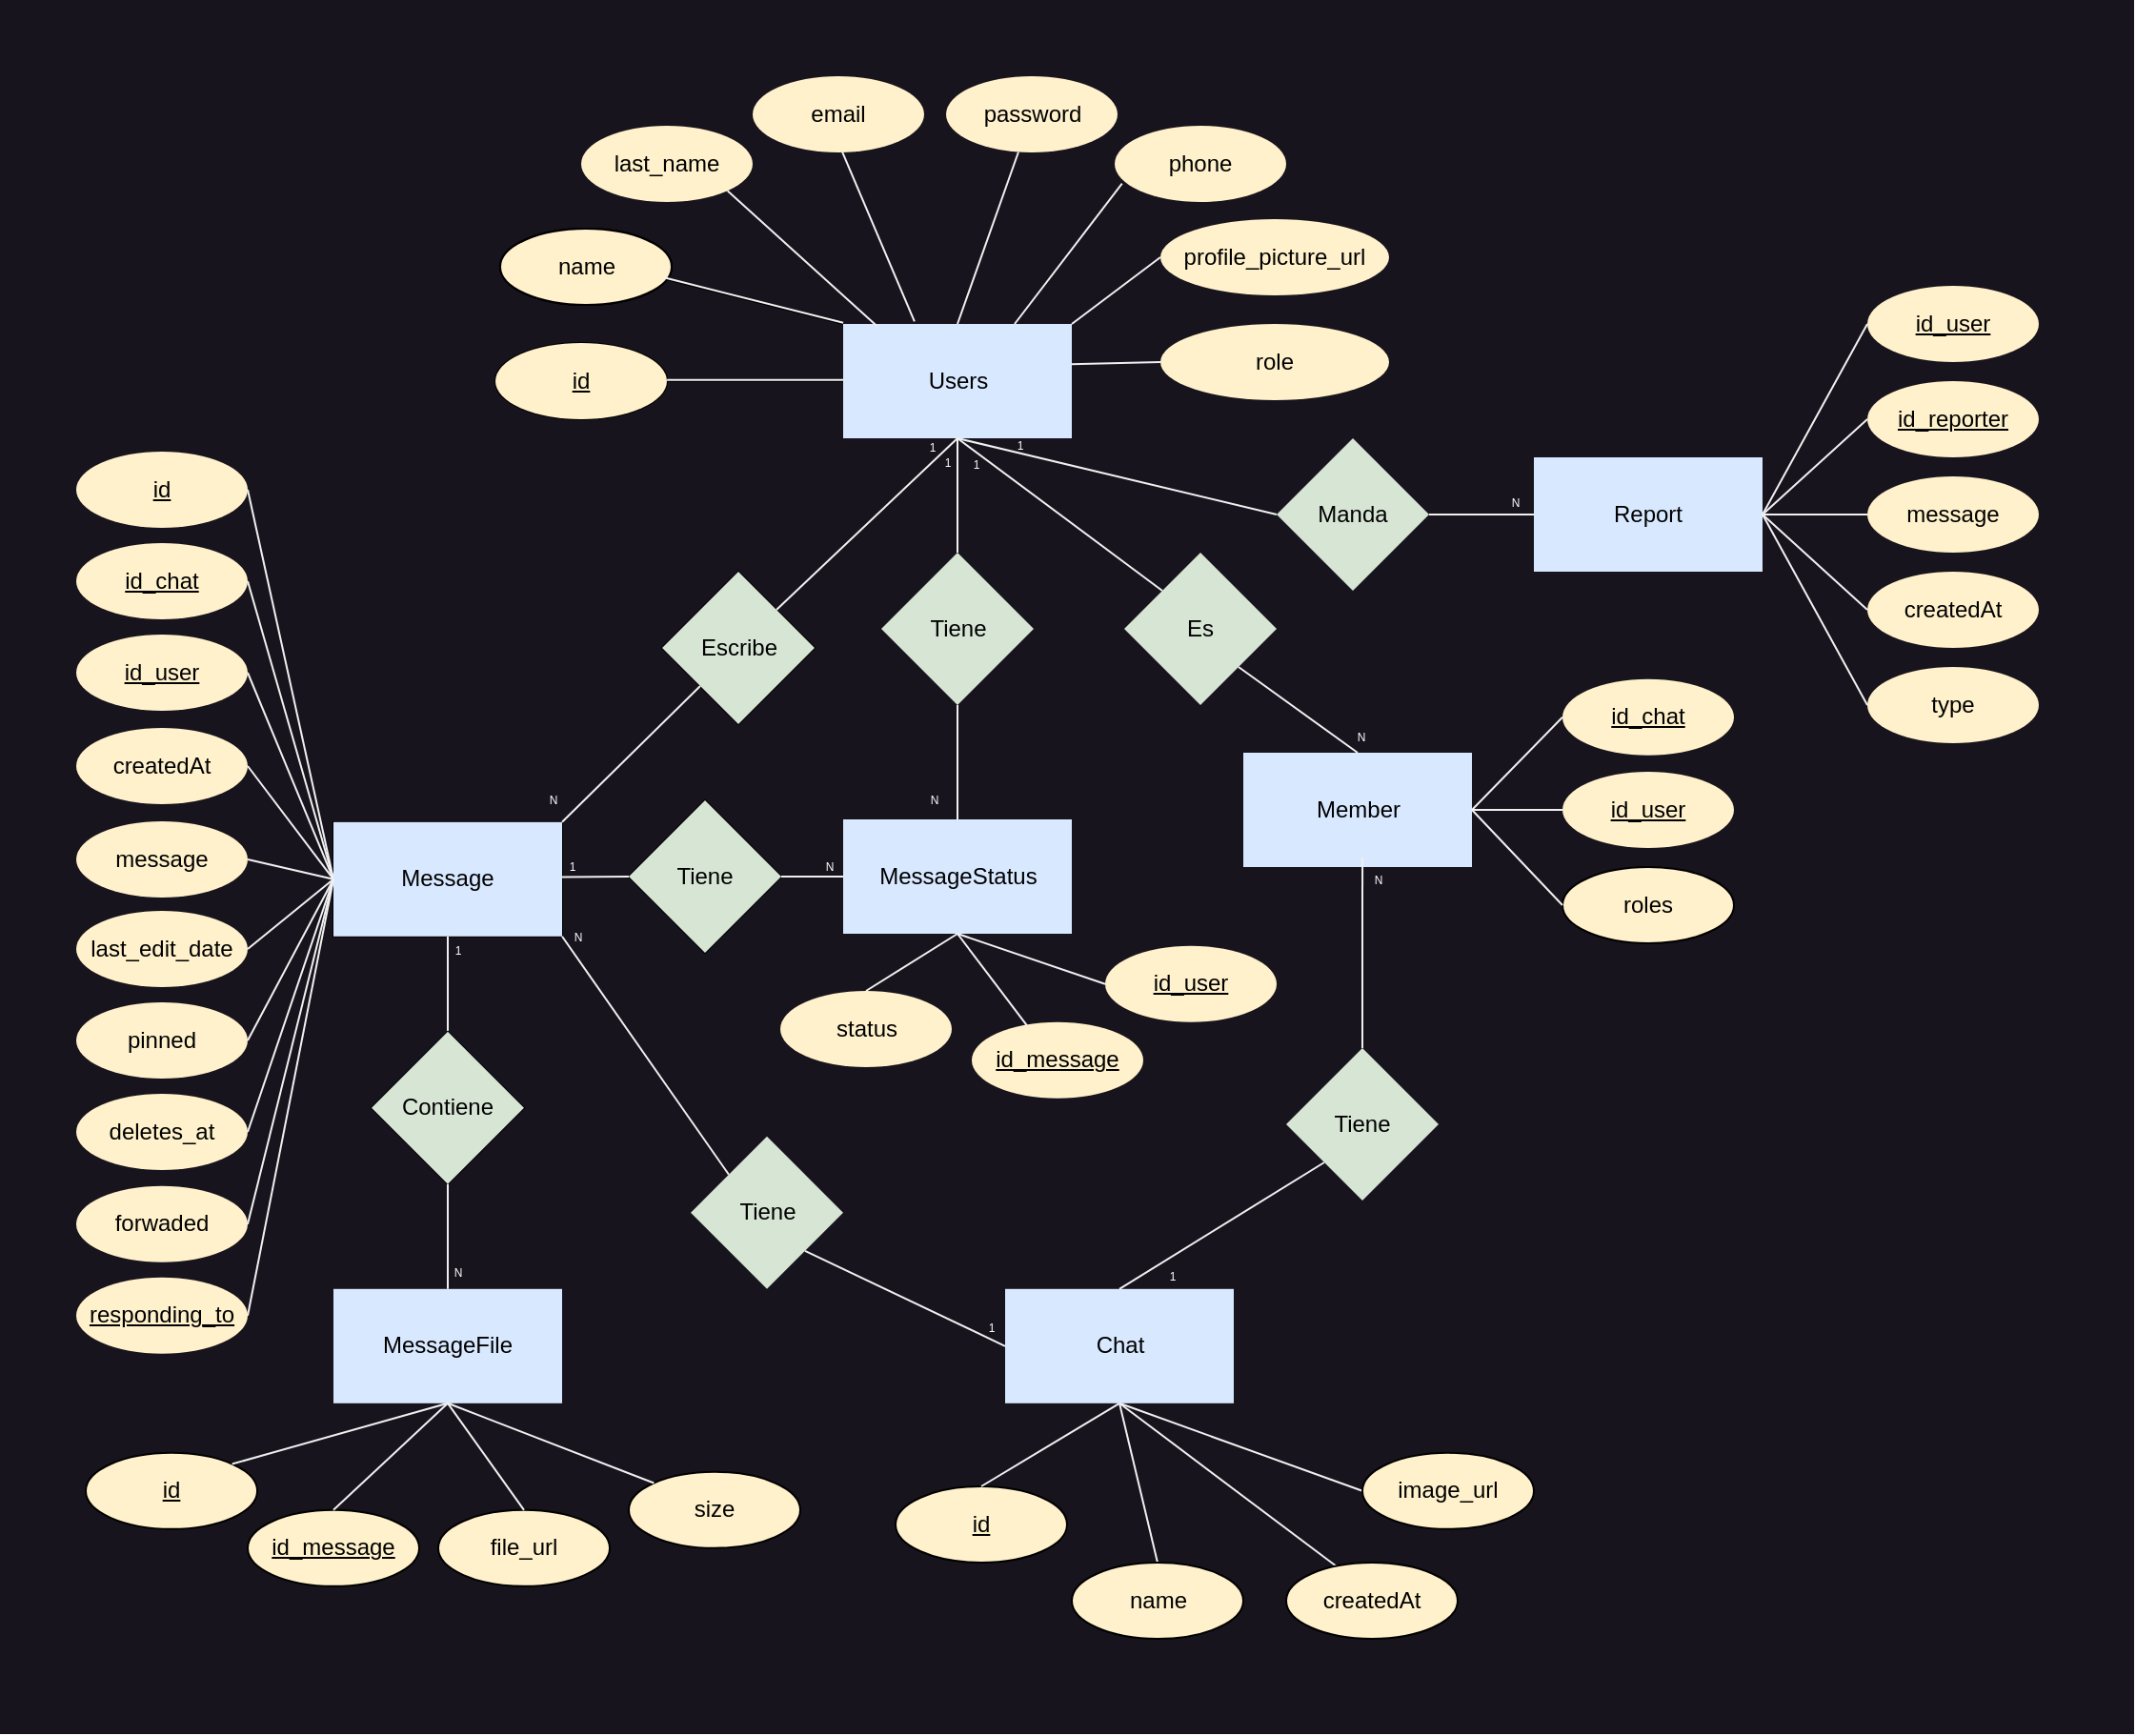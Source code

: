 <mxfile>
    <diagram id="URDF5yM-yLJE8CEQNXf-" name="Page-1">
        <mxGraphModel dx="1361" dy="1124" grid="1" gridSize="10" guides="1" tooltips="1" connect="1" arrows="1" fold="1" page="1" pageScale="1" pageWidth="1500" pageHeight="2000" math="0" shadow="0">
            <root>
                <mxCell id="0"/>
                <mxCell id="1" parent="0"/>
                <mxCell id="245" value="" style="rounded=0;whiteSpace=wrap;html=1;fillColor=#18141D;strokeColor=none;" parent="1" vertex="1">
                    <mxGeometry x="210" y="180" width="1120" height="910" as="geometry"/>
                </mxCell>
                <mxCell id="3" value="" style="endArrow=none;html=1;rounded=0;exitX=0.5;exitY=1;exitDx=0;exitDy=0;entryX=0.292;entryY=0.046;entryDx=0;entryDy=0;fontColor=#000000;entryPerimeter=0;strokeColor=#F0F0F0;" parent="1" source="18" target="73" edge="1">
                    <mxGeometry relative="1" as="geometry">
                        <mxPoint x="950" y="932.4" as="sourcePoint"/>
                        <mxPoint x="1060" y="1032.4" as="targetPoint"/>
                    </mxGeometry>
                </mxCell>
                <mxCell id="4" value="" style="endArrow=none;html=1;rounded=0;exitX=0.5;exitY=1;exitDx=0;exitDy=0;entryX=0;entryY=0.5;entryDx=0;entryDy=0;fontColor=#000000;strokeColor=#F0F0F0;" parent="1" source="18" target="72" edge="1">
                    <mxGeometry relative="1" as="geometry">
                        <mxPoint x="980" y="962.4" as="sourcePoint"/>
                        <mxPoint x="870" y="1012.4" as="targetPoint"/>
                    </mxGeometry>
                </mxCell>
                <mxCell id="5" value="" style="endArrow=none;html=1;rounded=0;exitX=0.5;exitY=1;exitDx=0;exitDy=0;entryX=0.5;entryY=0;entryDx=0;entryDy=0;fontColor=#000000;strokeColor=#F0F0F0;" parent="1" source="18" target="71" edge="1">
                    <mxGeometry relative="1" as="geometry">
                        <mxPoint x="950" y="932.4" as="sourcePoint"/>
                        <mxPoint x="840" y="982.4" as="targetPoint"/>
                    </mxGeometry>
                </mxCell>
                <mxCell id="6" value="Users" style="rounded=0;whiteSpace=wrap;html=1;fontColor=#000000;fillColor=#D8E8FF;strokeColor=none;" parent="1" vertex="1">
                    <mxGeometry x="652.5" y="350" width="120" height="60" as="geometry"/>
                </mxCell>
                <mxCell id="12" value="" style="endArrow=none;html=1;rounded=0;entryX=0.522;entryY=0.99;entryDx=0;entryDy=0;exitX=0.312;exitY=-0.021;exitDx=0;exitDy=0;fontColor=#000000;strokeColor=#F0F0F0;entryPerimeter=0;exitPerimeter=0;" parent="1" source="6" target="164" edge="1">
                    <mxGeometry width="50" height="50" relative="1" as="geometry">
                        <mxPoint x="632.5" y="510" as="sourcePoint"/>
                        <mxPoint x="692.5" y="270" as="targetPoint"/>
                    </mxGeometry>
                </mxCell>
                <mxCell id="13" value="" style="endArrow=none;html=1;rounded=0;entryX=0.944;entryY=0.65;entryDx=0;entryDy=0;exitX=0;exitY=0;exitDx=0;exitDy=0;entryPerimeter=0;fontColor=#000000;" parent="1" source="6" target="107" edge="1">
                    <mxGeometry width="50" height="50" relative="1" as="geometry">
                        <mxPoint x="632.5" y="510" as="sourcePoint"/>
                        <mxPoint x="527.5" y="326" as="targetPoint"/>
                    </mxGeometry>
                </mxCell>
                <mxCell id="14" value="" style="endArrow=none;html=1;rounded=0;exitX=1;exitY=0.5;exitDx=0;exitDy=0;entryX=0;entryY=0.5;entryDx=0;entryDy=0;fontColor=#000000;" parent="1" source="161" target="6" edge="1">
                    <mxGeometry width="50" height="50" relative="1" as="geometry">
                        <mxPoint x="547.5" y="380" as="sourcePoint"/>
                        <mxPoint x="682.5" y="460" as="targetPoint"/>
                    </mxGeometry>
                </mxCell>
                <mxCell id="15" value="" style="endArrow=none;html=1;rounded=0;entryX=0.75;entryY=0;entryDx=0;entryDy=0;exitX=0.043;exitY=0.758;exitDx=0;exitDy=0;fontColor=#000000;strokeColor=#F0F0F0;exitPerimeter=0;" parent="1" source="165" target="6" edge="1">
                    <mxGeometry width="50" height="50" relative="1" as="geometry">
                        <mxPoint x="812.5" y="306" as="sourcePoint"/>
                        <mxPoint x="682.5" y="460" as="targetPoint"/>
                    </mxGeometry>
                </mxCell>
                <mxCell id="16" value="" style="endArrow=none;html=1;rounded=0;exitX=0.5;exitY=0;exitDx=0;exitDy=0;fontColor=#000000;strokeColor=#F0F0F0;" parent="1" source="6" target="166" edge="1">
                    <mxGeometry width="50" height="50" relative="1" as="geometry">
                        <mxPoint x="712.5" y="350" as="sourcePoint"/>
                        <mxPoint x="770.741" y="270.169" as="targetPoint"/>
                    </mxGeometry>
                </mxCell>
                <mxCell id="17" value="Escribe" style="rhombus;whiteSpace=wrap;html=1;fontColor=#000000;fillColor=#D7E5D5;" parent="1" vertex="1">
                    <mxGeometry x="557.5" y="480" width="80" height="80" as="geometry"/>
                </mxCell>
                <mxCell id="18" value="Chat" style="rounded=0;whiteSpace=wrap;html=1;fontColor=#000000;fillColor=#D8E8FF;strokeColor=none;" parent="1" vertex="1">
                    <mxGeometry x="737.5" y="856.4" width="120" height="60" as="geometry"/>
                </mxCell>
                <mxCell id="19" value="" style="endArrow=none;html=1;rounded=0;entryX=0.5;entryY=1;entryDx=0;entryDy=0;exitX=1;exitY=0;exitDx=0;exitDy=0;fontColor=#000000;strokeColor=#F0F0F0;" parent="1" source="17" target="6" edge="1">
                    <mxGeometry width="50" height="50" relative="1" as="geometry">
                        <mxPoint x="735" y="500" as="sourcePoint"/>
                        <mxPoint x="665" y="510" as="targetPoint"/>
                    </mxGeometry>
                </mxCell>
                <mxCell id="28" style="rounded=0;orthogonalLoop=1;jettySize=auto;html=1;exitX=0;exitY=0.5;exitDx=0;exitDy=0;entryX=1;entryY=0.5;entryDx=0;entryDy=0;strokeColor=#F0F0F0;endArrow=none;endFill=0;fontColor=#000000;" parent="1" source="29" target="226" edge="1">
                    <mxGeometry relative="1" as="geometry">
                        <mxPoint x="340" y="720" as="targetPoint"/>
                    </mxGeometry>
                </mxCell>
                <mxCell id="29" value="Message" style="rounded=0;whiteSpace=wrap;html=1;fontColor=#000000;fillColor=#D8E8FF;" parent="1" vertex="1">
                    <mxGeometry x="385" y="611.4" width="120" height="60" as="geometry"/>
                </mxCell>
                <mxCell id="58" value="" style="endArrow=none;html=1;rounded=0;exitX=1;exitY=0.5;exitDx=0;exitDy=0;entryX=0;entryY=0.5;entryDx=0;entryDy=0;fontColor=#000000;strokeColor=#F0F0F0;" parent="1" source="222" target="29" edge="1">
                    <mxGeometry width="50" height="50" relative="1" as="geometry">
                        <mxPoint x="340" y="500" as="sourcePoint"/>
                        <mxPoint x="410" y="551.4" as="targetPoint"/>
                    </mxGeometry>
                </mxCell>
                <mxCell id="59" value="" style="endArrow=none;html=1;rounded=0;exitX=1;exitY=0.5;exitDx=0;exitDy=0;entryX=0;entryY=0.5;entryDx=0;entryDy=0;fontColor=#000000;strokeColor=#F0F0F0;" parent="1" source="223" target="29" edge="1">
                    <mxGeometry width="50" height="50" relative="1" as="geometry">
                        <mxPoint x="340" y="556" as="sourcePoint"/>
                        <mxPoint x="395" y="651.4" as="targetPoint"/>
                    </mxGeometry>
                </mxCell>
                <mxCell id="60" value="" style="endArrow=none;html=1;rounded=0;exitX=1;exitY=0.5;exitDx=0;exitDy=0;entryX=0;entryY=0.5;entryDx=0;entryDy=0;fontColor=#000000;strokeColor=#F0F0F0;" parent="1" source="224" target="29" edge="1">
                    <mxGeometry width="50" height="50" relative="1" as="geometry">
                        <mxPoint x="340" y="610" as="sourcePoint"/>
                        <mxPoint x="395" y="651.4" as="targetPoint"/>
                    </mxGeometry>
                </mxCell>
                <mxCell id="61" value="" style="endArrow=none;html=1;rounded=0;exitX=1;exitY=0.5;exitDx=0;exitDy=0;entryX=0;entryY=0.5;entryDx=0;entryDy=0;fontColor=#000000;strokeColor=#F0F0F0;" parent="1" source="225" target="29" edge="1">
                    <mxGeometry width="50" height="50" relative="1" as="geometry">
                        <mxPoint x="340" y="666" as="sourcePoint"/>
                        <mxPoint x="395" y="651.4" as="targetPoint"/>
                    </mxGeometry>
                </mxCell>
                <mxCell id="71" value="name" style="ellipse;whiteSpace=wrap;html=1;fontColor=#000000;fillColor=#FFF1CB;" parent="1" vertex="1">
                    <mxGeometry x="772.5" y="1000" width="90" height="40" as="geometry"/>
                </mxCell>
                <mxCell id="72" value="image_url" style="ellipse;whiteSpace=wrap;html=1;fontColor=#000000;fillColor=#FFF1CB;" parent="1" vertex="1">
                    <mxGeometry x="925" y="942.4" width="90" height="40" as="geometry"/>
                </mxCell>
                <mxCell id="73" value="createdAt" style="ellipse;whiteSpace=wrap;html=1;fontColor=#000000;fillColor=#FFF1CB;" parent="1" vertex="1">
                    <mxGeometry x="885" y="1000" width="90" height="40" as="geometry"/>
                </mxCell>
                <mxCell id="76" value="&lt;u&gt;id&lt;/u&gt;" style="ellipse;whiteSpace=wrap;html=1;fontColor=#000000;fillColor=#FFF1CB;" parent="1" vertex="1">
                    <mxGeometry x="680" y="960" width="90" height="40" as="geometry"/>
                </mxCell>
                <mxCell id="77" value="" style="endArrow=none;html=1;rounded=0;exitX=0.5;exitY=1;exitDx=0;exitDy=0;entryX=0.5;entryY=0;entryDx=0;entryDy=0;fontColor=#000000;strokeColor=#F0F0F0;" parent="1" source="18" target="76" edge="1">
                    <mxGeometry relative="1" as="geometry">
                        <mxPoint x="1105" y="982.4" as="sourcePoint"/>
                        <mxPoint x="1265" y="982.4" as="targetPoint"/>
                    </mxGeometry>
                </mxCell>
                <mxCell id="85" value="" style="endArrow=none;html=1;rounded=0;exitX=1;exitY=0.5;exitDx=0;exitDy=0;entryX=0;entryY=0.5;entryDx=0;entryDy=0;fontColor=#000000;strokeColor=#F0F0F0;" parent="1" source="221" target="29" edge="1">
                    <mxGeometry width="50" height="50" relative="1" as="geometry">
                        <mxPoint x="340" y="440" as="sourcePoint"/>
                        <mxPoint x="395" y="651.4" as="targetPoint"/>
                    </mxGeometry>
                </mxCell>
                <mxCell id="107" value="name" style="ellipse;whiteSpace=wrap;html=1;fontColor=#000000;fillColor=#D7E5D5;" parent="1" vertex="1">
                    <mxGeometry x="472.5" y="300" width="90" height="40" as="geometry"/>
                </mxCell>
                <mxCell id="111" value="" style="endArrow=none;html=1;rounded=0;entryX=1;entryY=0;entryDx=0;entryDy=0;exitX=0;exitY=0.5;exitDx=0;exitDy=0;fontColor=#000000;strokeColor=#F0F0F0;" parent="1" source="167" target="6" edge="1">
                    <mxGeometry width="50" height="50" relative="1" as="geometry">
                        <mxPoint x="827.5" y="355" as="sourcePoint"/>
                        <mxPoint x="772.5" y="370" as="targetPoint"/>
                    </mxGeometry>
                </mxCell>
                <mxCell id="114" value="" style="endArrow=none;html=1;rounded=0;entryX=0;entryY=1;entryDx=0;entryDy=0;exitX=1;exitY=0;exitDx=0;exitDy=0;fontColor=#000000;strokeColor=#F0F0F0;" parent="1" source="29" target="17" edge="1">
                    <mxGeometry width="50" height="50" relative="1" as="geometry">
                        <mxPoint x="585" y="642.5" as="sourcePoint"/>
                        <mxPoint x="650" y="567.5" as="targetPoint"/>
                    </mxGeometry>
                </mxCell>
                <mxCell id="115" value="" style="endArrow=none;html=1;rounded=0;exitX=0.5;exitY=1;exitDx=0;exitDy=0;entryX=0.5;entryY=0;entryDx=0;entryDy=0;fontColor=#000000;strokeColor=#F0F0F0;" parent="1" source="29" target="119" edge="1">
                    <mxGeometry width="50" height="50" relative="1" as="geometry">
                        <mxPoint x="515" y="621.4" as="sourcePoint"/>
                        <mxPoint x="445" y="722.4" as="targetPoint"/>
                    </mxGeometry>
                </mxCell>
                <mxCell id="116" value="MessageFile" style="rounded=0;whiteSpace=wrap;html=1;fontColor=#000000;fillColor=#D8E8FF;strokeColor=none;" parent="1" vertex="1">
                    <mxGeometry x="385" y="856.4" width="120" height="60" as="geometry"/>
                </mxCell>
                <mxCell id="119" value="Contiene" style="rhombus;whiteSpace=wrap;html=1;fontColor=#000000;fillColor=#D7E5D5;" parent="1" vertex="1">
                    <mxGeometry x="405" y="721.4" width="80" height="80" as="geometry"/>
                </mxCell>
                <mxCell id="120" value="" style="endArrow=none;html=1;rounded=0;exitX=0.5;exitY=1;exitDx=0;exitDy=0;entryX=0.5;entryY=0;entryDx=0;entryDy=0;fontColor=#000000;strokeColor=#F0F0F0;" parent="1" source="119" target="116" edge="1">
                    <mxGeometry width="50" height="50" relative="1" as="geometry">
                        <mxPoint x="455" y="681.4" as="sourcePoint"/>
                        <mxPoint x="455" y="731.4" as="targetPoint"/>
                    </mxGeometry>
                </mxCell>
                <mxCell id="121" value="&lt;u&gt;id_message&lt;/u&gt;" style="ellipse;whiteSpace=wrap;html=1;fontColor=#000000;fillColor=#FFF1CB;" parent="1" vertex="1">
                    <mxGeometry x="340" y="972.4" width="90" height="40" as="geometry"/>
                </mxCell>
                <mxCell id="122" value="&lt;u&gt;id&lt;/u&gt;" style="ellipse;whiteSpace=wrap;html=1;fontColor=#000000;fillColor=#FFF1CB;" parent="1" vertex="1">
                    <mxGeometry x="255" y="942.4" width="90" height="40" as="geometry"/>
                </mxCell>
                <mxCell id="123" value="file_url" style="ellipse;whiteSpace=wrap;html=1;fontColor=#000000;fillColor=#FFF1CB;" parent="1" vertex="1">
                    <mxGeometry x="440" y="972.4" width="90" height="40" as="geometry"/>
                </mxCell>
                <mxCell id="125" style="rounded=0;orthogonalLoop=1;jettySize=auto;html=1;exitX=0;exitY=0.5;exitDx=0;exitDy=0;entryX=1;entryY=0.5;entryDx=0;entryDy=0;strokeColor=#F0F0F0;endArrow=none;endFill=0;fontColor=#000000;" parent="1" source="29" target="227" edge="1">
                    <mxGeometry relative="1" as="geometry">
                        <mxPoint x="395" y="651.4" as="sourcePoint"/>
                        <mxPoint x="340" y="780" as="targetPoint"/>
                    </mxGeometry>
                </mxCell>
                <mxCell id="126" value="size" style="ellipse;whiteSpace=wrap;html=1;fontColor=#000000;fillColor=#FFF1CB;" parent="1" vertex="1">
                    <mxGeometry x="540" y="952.4" width="90" height="40" as="geometry"/>
                </mxCell>
                <mxCell id="127" style="rounded=0;orthogonalLoop=1;jettySize=auto;html=1;exitX=0.5;exitY=1;exitDx=0;exitDy=0;entryX=1;entryY=0;entryDx=0;entryDy=0;strokeColor=#F0F0F0;endArrow=none;endFill=0;fontColor=#000000;" parent="1" source="116" target="122" edge="1">
                    <mxGeometry relative="1" as="geometry">
                        <mxPoint x="385" y="726.4" as="sourcePoint"/>
                        <mxPoint x="340.0" y="921.4" as="targetPoint"/>
                    </mxGeometry>
                </mxCell>
                <mxCell id="128" style="rounded=0;orthogonalLoop=1;jettySize=auto;html=1;exitX=0.5;exitY=1;exitDx=0;exitDy=0;entryX=0.5;entryY=0;entryDx=0;entryDy=0;strokeColor=#F0F0F0;endArrow=none;endFill=0;fontColor=#000000;" parent="1" source="116" target="121" edge="1">
                    <mxGeometry relative="1" as="geometry">
                        <mxPoint x="455" y="926.4" as="sourcePoint"/>
                        <mxPoint x="326.715" y="958.212" as="targetPoint"/>
                    </mxGeometry>
                </mxCell>
                <mxCell id="129" style="rounded=0;orthogonalLoop=1;jettySize=auto;html=1;exitX=0.5;exitY=1;exitDx=0;exitDy=0;entryX=0.5;entryY=0;entryDx=0;entryDy=0;strokeColor=#F0F0F0;endArrow=none;endFill=0;fontColor=#000000;" parent="1" source="116" target="123" edge="1">
                    <mxGeometry relative="1" as="geometry">
                        <mxPoint x="455" y="926.4" as="sourcePoint"/>
                        <mxPoint x="390" y="982.4" as="targetPoint"/>
                    </mxGeometry>
                </mxCell>
                <mxCell id="130" style="rounded=0;orthogonalLoop=1;jettySize=auto;html=1;exitX=0.5;exitY=1;exitDx=0;exitDy=0;entryX=0;entryY=0;entryDx=0;entryDy=0;strokeColor=#F0F0F0;endArrow=none;endFill=0;fontColor=#000000;" parent="1" source="116" target="126" edge="1">
                    <mxGeometry relative="1" as="geometry">
                        <mxPoint x="495" y="890" as="sourcePoint"/>
                        <mxPoint x="545" y="946" as="targetPoint"/>
                    </mxGeometry>
                </mxCell>
                <mxCell id="132" value="" style="endArrow=none;html=1;rounded=0;entryX=0.5;entryY=1;entryDx=0;entryDy=0;exitX=0;exitY=0;exitDx=0;exitDy=0;fontColor=#000000;strokeColor=#F0F0F0;" parent="1" source="133" target="6" edge="1">
                    <mxGeometry width="50" height="50" relative="1" as="geometry">
                        <mxPoint x="740" y="506" as="sourcePoint"/>
                        <mxPoint x="705.0" y="450" as="targetPoint"/>
                    </mxGeometry>
                </mxCell>
                <mxCell id="133" value="Es" style="rhombus;whiteSpace=wrap;html=1;fontColor=#000000;fillColor=#D7E5D5;strokeColor=none;" parent="1" vertex="1">
                    <mxGeometry x="800" y="470" width="80" height="80" as="geometry"/>
                </mxCell>
                <mxCell id="134" value="Member" style="rounded=0;whiteSpace=wrap;html=1;fillColor=#D8E8FF;fontColor=#000000;strokeColor=none;" parent="1" vertex="1">
                    <mxGeometry x="862.5" y="575" width="120" height="60" as="geometry"/>
                </mxCell>
                <mxCell id="135" value="" style="endArrow=none;html=1;rounded=0;entryX=1;entryY=1;entryDx=0;entryDy=0;exitX=0.5;exitY=0;exitDx=0;exitDy=0;fontColor=#000000;strokeColor=#F0F0F0;" parent="1" source="134" target="133" edge="1">
                    <mxGeometry width="50" height="50" relative="1" as="geometry">
                        <mxPoint x="655.0" y="585" as="sourcePoint"/>
                        <mxPoint x="700.0" y="540" as="targetPoint"/>
                    </mxGeometry>
                </mxCell>
                <mxCell id="138" value="roles" style="ellipse;whiteSpace=wrap;html=1;fontColor=#000000;fillColor=#FFF1CB;" parent="1" vertex="1">
                    <mxGeometry x="1030" y="635" width="90" height="40" as="geometry"/>
                </mxCell>
                <mxCell id="139" value="" style="endArrow=none;html=1;rounded=0;entryX=1;entryY=0.5;entryDx=0;entryDy=0;exitX=0;exitY=0.5;exitDx=0;exitDy=0;fontColor=#000000;strokeColor=#F0F0F0;" parent="1" source="168" target="134" edge="1">
                    <mxGeometry width="50" height="50" relative="1" as="geometry">
                        <mxPoint x="1030.0" y="550" as="sourcePoint"/>
                        <mxPoint x="890.0" y="540" as="targetPoint"/>
                    </mxGeometry>
                </mxCell>
                <mxCell id="140" value="" style="endArrow=none;html=1;rounded=0;entryX=1;entryY=0.5;entryDx=0;entryDy=0;exitX=0;exitY=0.5;exitDx=0;exitDy=0;fontColor=#000000;strokeColor=#F0F0F0;" parent="1" source="169" target="134" edge="1">
                    <mxGeometry width="50" height="50" relative="1" as="geometry">
                        <mxPoint x="1030.0" y="615" as="sourcePoint"/>
                        <mxPoint x="992.5" y="615" as="targetPoint"/>
                    </mxGeometry>
                </mxCell>
                <mxCell id="141" value="" style="endArrow=none;html=1;rounded=0;entryX=1;entryY=0.5;entryDx=0;entryDy=0;exitX=0;exitY=0.5;exitDx=0;exitDy=0;fontColor=#000000;strokeColor=#F0F0F0;" parent="1" source="138" target="134" edge="1">
                    <mxGeometry width="50" height="50" relative="1" as="geometry">
                        <mxPoint x="1050.0" y="626" as="sourcePoint"/>
                        <mxPoint x="992.5" y="615" as="targetPoint"/>
                    </mxGeometry>
                </mxCell>
                <mxCell id="142" value="" style="endArrow=none;html=1;rounded=0;exitX=0;exitY=0.5;exitDx=0;exitDy=0;entryX=1;entryY=1;entryDx=0;entryDy=0;fontColor=#000000;strokeColor=#F0F0F0;" parent="1" source="18" target="143" edge="1">
                    <mxGeometry width="50" height="50" relative="1" as="geometry">
                        <mxPoint x="700" y="781.4" as="sourcePoint"/>
                        <mxPoint x="720" y="799.6" as="targetPoint"/>
                    </mxGeometry>
                </mxCell>
                <mxCell id="143" value="Tiene" style="rhombus;whiteSpace=wrap;html=1;fontColor=#000000;fillColor=#D7E5D5;strokeColor=none;" parent="1" vertex="1">
                    <mxGeometry x="572.5" y="776.4" width="80" height="80" as="geometry"/>
                </mxCell>
                <mxCell id="144" value="" style="endArrow=none;html=1;rounded=0;exitX=0;exitY=0;exitDx=0;exitDy=0;entryX=1;entryY=1;entryDx=0;entryDy=0;fontColor=#000000;strokeColor=#F0F0F0;" parent="1" source="143" target="29" edge="1">
                    <mxGeometry width="50" height="50" relative="1" as="geometry">
                        <mxPoint x="700" y="696" as="sourcePoint"/>
                        <mxPoint x="655" y="675" as="targetPoint"/>
                    </mxGeometry>
                </mxCell>
                <mxCell id="152" value="name" style="ellipse;whiteSpace=wrap;html=1;fontColor=#000000;fillColor=#D7E5D5;" parent="1" vertex="1">
                    <mxGeometry x="472.5" y="300" width="90" height="40" as="geometry"/>
                </mxCell>
                <mxCell id="161" value="&lt;u&gt;id&lt;/u&gt;" style="ellipse;whiteSpace=wrap;html=1;fontColor=#000000;fillColor=#FFF1CB;" parent="1" vertex="1">
                    <mxGeometry x="470" y="360" width="90" height="40" as="geometry"/>
                </mxCell>
                <mxCell id="162" value="name" style="ellipse;whiteSpace=wrap;html=1;fontColor=#000000;fillColor=#FFF1CB;" parent="1" vertex="1">
                    <mxGeometry x="472.5" y="300" width="90" height="40" as="geometry"/>
                </mxCell>
                <mxCell id="163" value="last_name" style="ellipse;whiteSpace=wrap;html=1;fontColor=#000000;fillColor=#FFF1CB;strokeColor=none;" parent="1" vertex="1">
                    <mxGeometry x="515" y="246" width="90" height="40" as="geometry"/>
                </mxCell>
                <mxCell id="164" value="email" style="ellipse;whiteSpace=wrap;html=1;fontColor=#000000;fillColor=#FFF1CB;strokeColor=none;" parent="1" vertex="1">
                    <mxGeometry x="605" y="220" width="90" height="40" as="geometry"/>
                </mxCell>
                <mxCell id="165" value="phone" style="ellipse;whiteSpace=wrap;html=1;fontColor=#000000;fillColor=#FFF1CB;strokeColor=none;" parent="1" vertex="1">
                    <mxGeometry x="795" y="246" width="90" height="40" as="geometry"/>
                </mxCell>
                <mxCell id="166" value="password" style="ellipse;whiteSpace=wrap;html=1;fontColor=#000000;fillColor=#FFF1CB;strokeColor=none;" parent="1" vertex="1">
                    <mxGeometry x="706.5" y="220" width="90" height="40" as="geometry"/>
                </mxCell>
                <mxCell id="167" value="profile_picture_url" style="ellipse;whiteSpace=wrap;html=1;fontColor=#000000;fillColor=#FFF1CB;strokeColor=none;" parent="1" vertex="1">
                    <mxGeometry x="819" y="295" width="120" height="40" as="geometry"/>
                </mxCell>
                <mxCell id="168" value="&lt;u&gt;id_chat&lt;/u&gt;" style="ellipse;whiteSpace=wrap;html=1;fontColor=#000000;fillColor=#FFF1CB;strokeColor=none;" parent="1" vertex="1">
                    <mxGeometry x="1030" y="536.4" width="90" height="40" as="geometry"/>
                </mxCell>
                <mxCell id="169" value="&lt;u&gt;id_user&lt;/u&gt;" style="ellipse;whiteSpace=wrap;html=1;fontColor=#000000;fillColor=#FFF1CB;strokeColor=none;" parent="1" vertex="1">
                    <mxGeometry x="1030" y="585" width="90" height="40" as="geometry"/>
                </mxCell>
                <mxCell id="170" value="Manda" style="rhombus;whiteSpace=wrap;html=1;fontColor=#000000;fillColor=#D7E5D5;strokeColor=none;" parent="1" vertex="1">
                    <mxGeometry x="880" y="410" width="80" height="80" as="geometry"/>
                </mxCell>
                <mxCell id="171" value="" style="endArrow=none;html=1;rounded=0;entryX=0.5;entryY=1;entryDx=0;entryDy=0;exitX=0;exitY=0.5;exitDx=0;exitDy=0;fontColor=#000000;strokeColor=#F0F0F0;" parent="1" source="170" target="6" edge="1">
                    <mxGeometry width="50" height="50" relative="1" as="geometry">
                        <mxPoint x="812.5" y="510" as="sourcePoint"/>
                        <mxPoint x="705" y="450" as="targetPoint"/>
                    </mxGeometry>
                </mxCell>
                <mxCell id="172" value="Report" style="rounded=0;whiteSpace=wrap;html=1;fillColor=#D8E8FF;fontColor#fff;fontColor=#000000;strokeColor=none;" parent="1" vertex="1">
                    <mxGeometry x="1015" y="420" width="120" height="60" as="geometry"/>
                </mxCell>
                <mxCell id="173" value="" style="endArrow=none;html=1;rounded=0;entryX=1;entryY=0.5;entryDx=0;entryDy=0;exitX=0;exitY=0.5;exitDx=0;exitDy=0;fontColor=#000000;strokeColor=#F0F0F0;" parent="1" source="172" target="170" edge="1">
                    <mxGeometry width="50" height="50" relative="1" as="geometry">
                        <mxPoint x="892.5" y="470" as="sourcePoint"/>
                        <mxPoint x="765" y="435" as="targetPoint"/>
                    </mxGeometry>
                </mxCell>
                <mxCell id="174" value="message" style="ellipse;whiteSpace=wrap;html=1;fontColor=#000000;fillColor=#FFF1CB;strokeColor=none;" parent="1" vertex="1">
                    <mxGeometry x="1190" y="430" width="90" height="40" as="geometry"/>
                </mxCell>
                <mxCell id="175" value="&lt;u&gt;id_user&lt;/u&gt;" style="ellipse;whiteSpace=wrap;html=1;fontColor=#000000;fillColor=#FFF1CB;strokeColor=none;" parent="1" vertex="1">
                    <mxGeometry x="1190" y="330" width="90" height="40" as="geometry"/>
                </mxCell>
                <mxCell id="176" value="&lt;u&gt;id_reporter&lt;/u&gt;" style="ellipse;whiteSpace=wrap;html=1;fontColor=#000000;fillColor=#FFF1CB;strokeColor=none;" parent="1" vertex="1">
                    <mxGeometry x="1190" y="380" width="90" height="40" as="geometry"/>
                </mxCell>
                <mxCell id="177" value="createdAt" style="ellipse;whiteSpace=wrap;html=1;fontColor=#000000;fillColor=#FFF1CB;strokeColor=none;" parent="1" vertex="1">
                    <mxGeometry x="1190" y="480" width="90" height="40" as="geometry"/>
                </mxCell>
                <mxCell id="178" value="type" style="ellipse;whiteSpace=wrap;html=1;fontColor=#000000;fillColor=#FFF1CB;strokeColor=none;" parent="1" vertex="1">
                    <mxGeometry x="1190" y="530" width="90" height="40" as="geometry"/>
                </mxCell>
                <mxCell id="179" value="" style="endArrow=none;html=1;rounded=0;entryX=1;entryY=0.5;entryDx=0;entryDy=0;exitX=0;exitY=0.5;exitDx=0;exitDy=0;fontColor=#000000;strokeColor=#F0F0F0;" parent="1" source="175" target="172" edge="1">
                    <mxGeometry width="50" height="50" relative="1" as="geometry">
                        <mxPoint x="1040.0" y="560" as="sourcePoint"/>
                        <mxPoint x="992.5" y="605" as="targetPoint"/>
                    </mxGeometry>
                </mxCell>
                <mxCell id="180" value="" style="endArrow=none;html=1;rounded=0;entryX=1;entryY=0.5;entryDx=0;entryDy=0;exitX=0;exitY=0.5;exitDx=0;exitDy=0;fontColor=#000000;strokeColor=#F0F0F0;" parent="1" source="176" target="172" edge="1">
                    <mxGeometry width="50" height="50" relative="1" as="geometry">
                        <mxPoint x="1200.0" y="365" as="sourcePoint"/>
                        <mxPoint x="1145" y="460" as="targetPoint"/>
                    </mxGeometry>
                </mxCell>
                <mxCell id="181" value="" style="endArrow=none;html=1;rounded=0;entryX=1;entryY=0.5;entryDx=0;entryDy=0;exitX=0;exitY=0.5;exitDx=0;exitDy=0;fontColor=#000000;strokeColor=#F0F0F0;" parent="1" source="174" target="172" edge="1">
                    <mxGeometry width="50" height="50" relative="1" as="geometry">
                        <mxPoint x="1200.0" y="420" as="sourcePoint"/>
                        <mxPoint x="1145" y="460" as="targetPoint"/>
                    </mxGeometry>
                </mxCell>
                <mxCell id="182" value="" style="endArrow=none;html=1;rounded=0;entryX=1;entryY=0.5;entryDx=0;entryDy=0;exitX=0;exitY=0.5;exitDx=0;exitDy=0;fontColor=#000000;strokeColor=#F0F0F0;" parent="1" source="177" target="172" edge="1">
                    <mxGeometry width="50" height="50" relative="1" as="geometry">
                        <mxPoint x="1200.0" y="470" as="sourcePoint"/>
                        <mxPoint x="1145" y="460" as="targetPoint"/>
                    </mxGeometry>
                </mxCell>
                <mxCell id="183" value="" style="endArrow=none;html=1;rounded=0;entryX=1;entryY=0.5;entryDx=0;entryDy=0;exitX=0;exitY=0.5;exitDx=0;exitDy=0;fontColor=#000000;strokeColor=#F0F0F0;" parent="1" source="178" target="172" edge="1">
                    <mxGeometry width="50" height="50" relative="1" as="geometry">
                        <mxPoint x="1200.0" y="520" as="sourcePoint"/>
                        <mxPoint x="1145" y="460" as="targetPoint"/>
                    </mxGeometry>
                </mxCell>
                <mxCell id="186" value="MessageStatus" style="rounded=0;whiteSpace=wrap;html=1;fontColor=#000000;fillColor=#D8E8FF;strokeColor=none;" parent="1" vertex="1">
                    <mxGeometry x="652.5" y="610" width="120" height="60" as="geometry"/>
                </mxCell>
                <mxCell id="187" value="" style="endArrow=none;html=1;rounded=0;entryX=0.5;entryY=1;entryDx=0;entryDy=0;fontColor=#000000;exitX=0.5;exitY=0;exitDx=0;exitDy=0;strokeColor=#F0F0F0;" parent="1" source="188" target="186" edge="1">
                    <mxGeometry width="50" height="50" relative="1" as="geometry">
                        <mxPoint x="800" y="696" as="sourcePoint"/>
                        <mxPoint x="992.5" y="615" as="targetPoint"/>
                    </mxGeometry>
                </mxCell>
                <mxCell id="188" value="status" style="ellipse;whiteSpace=wrap;html=1;fontColor=#000000;fillColor=#FFF1CB;strokeColor=none;" parent="1" vertex="1">
                    <mxGeometry x="619.5" y="700" width="90" height="40" as="geometry"/>
                </mxCell>
                <mxCell id="189" value="&lt;u&gt;id_message&lt;/u&gt;" style="ellipse;whiteSpace=wrap;html=1;fontColor=#000000;fillColor=#FFF1CB;strokeColor=none;" parent="1" vertex="1">
                    <mxGeometry x="720" y="716.4" width="90" height="40" as="geometry"/>
                </mxCell>
                <mxCell id="190" value="Tiene" style="rhombus;whiteSpace=wrap;html=1;fontColor=#000000;fillColor=#D7E5D5;strokeColor=none;" parent="1" vertex="1">
                    <mxGeometry x="672.5" y="470" width="80" height="80" as="geometry"/>
                </mxCell>
                <mxCell id="191" value="" style="endArrow=none;html=1;rounded=0;entryX=0.5;entryY=1;entryDx=0;entryDy=0;exitX=0.5;exitY=0;exitDx=0;exitDy=0;fontColor=#000000;strokeColor=#F0F0F0;" parent="1" source="190" target="6" edge="1">
                    <mxGeometry width="50" height="50" relative="1" as="geometry">
                        <mxPoint x="812.5" y="510" as="sourcePoint"/>
                        <mxPoint x="705" y="450" as="targetPoint"/>
                    </mxGeometry>
                </mxCell>
                <mxCell id="192" value="" style="endArrow=none;html=1;rounded=0;entryX=0.5;entryY=1;entryDx=0;entryDy=0;exitX=0.5;exitY=0;exitDx=0;exitDy=0;fontColor=#000000;strokeColor=#F0F0F0;" parent="1" source="186" target="190" edge="1">
                    <mxGeometry width="50" height="50" relative="1" as="geometry">
                        <mxPoint x="640" y="500" as="sourcePoint"/>
                        <mxPoint x="705" y="450" as="targetPoint"/>
                    </mxGeometry>
                </mxCell>
                <mxCell id="194" value="Tiene" style="rhombus;whiteSpace=wrap;html=1;fontColor=#000000;fillColor=#D7E5D5;" parent="1" vertex="1">
                    <mxGeometry x="540" y="600" width="80" height="80" as="geometry"/>
                </mxCell>
                <mxCell id="195" value="" style="endArrow=none;html=1;rounded=0;exitX=0;exitY=0.5;exitDx=0;exitDy=0;fontColor=#000000;entryX=0.999;entryY=0.481;entryDx=0;entryDy=0;entryPerimeter=0;strokeColor=#F0F0F0;" parent="1" source="194" target="29" edge="1">
                    <mxGeometry width="50" height="50" relative="1" as="geometry">
                        <mxPoint x="520" y="642.4" as="sourcePoint"/>
                        <mxPoint x="500" y="640" as="targetPoint"/>
                    </mxGeometry>
                </mxCell>
                <mxCell id="196" value="" style="endArrow=none;html=1;rounded=0;entryX=1;entryY=0.5;entryDx=0;entryDy=0;exitX=0;exitY=0.5;exitDx=0;exitDy=0;fontColor=#000000;strokeColor=#F0F0F0;" parent="1" source="186" target="194" edge="1">
                    <mxGeometry width="50" height="50" relative="1" as="geometry">
                        <mxPoint x="570" y="616" as="sourcePoint"/>
                        <mxPoint x="555" y="615" as="targetPoint"/>
                    </mxGeometry>
                </mxCell>
                <mxCell id="197" value="Tiene" style="rhombus;whiteSpace=wrap;html=1;fontColor=#000000;fillColor=#D7E5D5;strokeColor=none;" parent="1" vertex="1">
                    <mxGeometry x="885" y="730" width="80" height="80" as="geometry"/>
                </mxCell>
                <mxCell id="198" value="" style="endArrow=none;html=1;rounded=0;exitX=0.5;exitY=0;exitDx=0;exitDy=0;entryX=0;entryY=1;entryDx=0;entryDy=0;fontColor=#000000;strokeColor=#F0F0F0;" parent="1" source="18" target="197" edge="1">
                    <mxGeometry width="50" height="50" relative="1" as="geometry">
                        <mxPoint x="845" y="902.4" as="sourcePoint"/>
                        <mxPoint x="650" y="812.4" as="targetPoint"/>
                    </mxGeometry>
                </mxCell>
                <mxCell id="199" value="" style="endArrow=none;html=1;rounded=0;exitX=0.521;exitY=0.917;exitDx=0;exitDy=0;entryX=0.5;entryY=0;entryDx=0;entryDy=0;fontColor=#000000;exitPerimeter=0;strokeColor=#F0F0F0;" parent="1" source="134" target="197" edge="1">
                    <mxGeometry width="50" height="50" relative="1" as="geometry">
                        <mxPoint x="905" y="872.4" as="sourcePoint"/>
                        <mxPoint x="925" y="812.4" as="targetPoint"/>
                    </mxGeometry>
                </mxCell>
                <mxCell id="200" value="" style="endArrow=none;html=1;rounded=0;entryX=0.5;entryY=1;entryDx=0;entryDy=0;fontColor=#000000;exitX=0.322;exitY=0.045;exitDx=0;exitDy=0;exitPerimeter=0;strokeColor=#F0F0F0;" parent="1" source="189" target="186" edge="1">
                    <mxGeometry width="50" height="50" relative="1" as="geometry">
                        <mxPoint x="707.5" y="720" as="sourcePoint"/>
                        <mxPoint x="720" y="680" as="targetPoint"/>
                    </mxGeometry>
                </mxCell>
                <mxCell id="201" value="&lt;u&gt;id_user&lt;/u&gt;" style="ellipse;whiteSpace=wrap;html=1;fontColor=#000000;fillColor=#FFF1CB;strokeColor=none;" parent="1" vertex="1">
                    <mxGeometry x="790" y="676.4" width="90" height="40" as="geometry"/>
                </mxCell>
                <mxCell id="202" value="" style="endArrow=none;html=1;rounded=0;entryX=0.5;entryY=1;entryDx=0;entryDy=0;fontColor=#000000;exitX=0;exitY=0.5;exitDx=0;exitDy=0;strokeColor=#F0F0F0;" parent="1" source="201" target="186" edge="1">
                    <mxGeometry width="50" height="50" relative="1" as="geometry">
                        <mxPoint x="753.18" y="732.258" as="sourcePoint"/>
                        <mxPoint x="720" y="680" as="targetPoint"/>
                    </mxGeometry>
                </mxCell>
                <mxCell id="204" value="&lt;font color=&quot;#ffffff&quot; style=&quot;font-size: 6px;&quot;&gt;1&lt;/font&gt;" style="text;html=1;align=center;verticalAlign=middle;resizable=0;points=[];autosize=1;strokeColor=none;fillColor=none;fontColor=#000000;strokeWidth=1;fontSize=6;" parent="1" vertex="1">
                    <mxGeometry x="683.5" y="405" width="30" height="20" as="geometry"/>
                </mxCell>
                <mxCell id="205" value="&lt;font color=&quot;#ffffff&quot; style=&quot;font-size: 6px;&quot;&gt;1&lt;/font&gt;" style="text;html=1;align=center;verticalAlign=middle;resizable=0;points=[];autosize=1;strokeColor=none;fillColor=none;fontColor=#000000;strokeWidth=1;fontSize=6;" parent="1" vertex="1">
                    <mxGeometry x="692" y="413" width="30" height="20" as="geometry"/>
                </mxCell>
                <mxCell id="206" value="&lt;font color=&quot;#ffffff&quot; style=&quot;font-size: 6px;&quot;&gt;1&lt;/font&gt;" style="text;html=1;align=center;verticalAlign=middle;resizable=0;points=[];autosize=1;strokeColor=none;fillColor=none;fontColor=#000000;strokeWidth=1;fontSize=6;" parent="1" vertex="1">
                    <mxGeometry x="706.5" y="414" width="30" height="20" as="geometry"/>
                </mxCell>
                <mxCell id="207" value="&lt;font color=&quot;#ffffff&quot; style=&quot;font-size: 6px;&quot;&gt;1&lt;/font&gt;" style="text;html=1;align=center;verticalAlign=middle;resizable=0;points=[];autosize=1;strokeColor=none;fillColor=none;fontColor=#000000;strokeWidth=1;fontSize=6;" parent="1" vertex="1">
                    <mxGeometry x="729.5" y="404" width="30" height="20" as="geometry"/>
                </mxCell>
                <mxCell id="208" value="&lt;font color=&quot;#ffffff&quot; style=&quot;font-size: 6px;&quot;&gt;N&lt;/font&gt;" style="text;html=1;align=center;verticalAlign=middle;resizable=0;points=[];autosize=1;strokeColor=none;fillColor=none;fontColor=#000000;strokeWidth=1;fontSize=6;" parent="1" vertex="1">
                    <mxGeometry x="485" y="590" width="30" height="20" as="geometry"/>
                </mxCell>
                <mxCell id="209" value="&lt;font color=&quot;#ffffff&quot; style=&quot;font-size: 6px;&quot;&gt;N&lt;/font&gt;" style="text;html=1;align=center;verticalAlign=middle;resizable=0;points=[];autosize=1;strokeColor=none;fillColor=none;fontColor=#000000;strokeWidth=1;fontSize=6;" parent="1" vertex="1">
                    <mxGeometry x="685" y="590" width="30" height="20" as="geometry"/>
                </mxCell>
                <mxCell id="210" value="&lt;font color=&quot;#ffffff&quot; style=&quot;font-size: 6px;&quot;&gt;N&lt;/font&gt;" style="text;html=1;align=center;verticalAlign=middle;resizable=0;points=[];autosize=1;strokeColor=none;fillColor=none;fontColor=#000000;strokeWidth=1;fontSize=6;" parent="1" vertex="1">
                    <mxGeometry x="909" y="557" width="30" height="20" as="geometry"/>
                </mxCell>
                <mxCell id="211" value="&lt;font color=&quot;#ffffff&quot; style=&quot;font-size: 6px;&quot;&gt;N&lt;/font&gt;" style="text;html=1;align=center;verticalAlign=middle;resizable=0;points=[];autosize=1;strokeColor=none;fillColor=none;fontColor=#000000;strokeWidth=1;fontSize=6;" parent="1" vertex="1">
                    <mxGeometry x="990" y="434" width="30" height="20" as="geometry"/>
                </mxCell>
                <mxCell id="212" value="&lt;font color=&quot;#ffffff&quot; style=&quot;font-size: 6px;&quot;&gt;1&lt;/font&gt;" style="text;html=1;align=center;verticalAlign=middle;resizable=0;points=[];autosize=1;strokeColor=none;fillColor=none;fontColor=#000000;strokeWidth=1;fontSize=6;" parent="1" vertex="1">
                    <mxGeometry x="810" y="840" width="30" height="20" as="geometry"/>
                </mxCell>
                <mxCell id="213" value="&lt;font color=&quot;#ffffff&quot; style=&quot;font-size: 6px;&quot;&gt;N&lt;/font&gt;" style="text;html=1;align=center;verticalAlign=middle;resizable=0;points=[];autosize=1;strokeColor=none;fillColor=none;fontColor=#000000;strokeWidth=1;fontSize=6;" parent="1" vertex="1">
                    <mxGeometry x="917.5" y="632.4" width="30" height="20" as="geometry"/>
                </mxCell>
                <mxCell id="214" value="&lt;font color=&quot;#ffffff&quot; style=&quot;font-size: 6px;&quot;&gt;1&lt;/font&gt;" style="text;html=1;align=center;verticalAlign=middle;resizable=0;points=[];autosize=1;strokeColor=none;fillColor=none;fontColor=#000000;strokeWidth=1;fontSize=6;" parent="1" vertex="1">
                    <mxGeometry x="715" y="867" width="30" height="20" as="geometry"/>
                </mxCell>
                <mxCell id="215" value="&lt;font color=&quot;#ffffff&quot; style=&quot;font-size: 6px;&quot;&gt;N&lt;/font&gt;" style="text;html=1;align=center;verticalAlign=middle;resizable=0;points=[];autosize=1;strokeColor=none;fillColor=none;fontColor=#000000;strokeWidth=1;fontSize=6;" parent="1" vertex="1">
                    <mxGeometry x="498" y="662" width="30" height="20" as="geometry"/>
                </mxCell>
                <mxCell id="217" value="&lt;font color=&quot;#ffffff&quot; style=&quot;font-size: 6px;&quot;&gt;1&lt;/font&gt;" style="text;html=1;align=center;verticalAlign=middle;resizable=0;points=[];autosize=1;strokeColor=none;fillColor=none;fontColor=#000000;strokeWidth=1;fontSize=6;" parent="1" vertex="1">
                    <mxGeometry x="495" y="625" width="30" height="20" as="geometry"/>
                </mxCell>
                <mxCell id="218" value="&lt;font color=&quot;#ffffff&quot; style=&quot;font-size: 6px;&quot;&gt;N&lt;/font&gt;" style="text;html=1;align=center;verticalAlign=middle;resizable=0;points=[];autosize=1;strokeColor=none;fillColor=none;fontColor=#000000;strokeWidth=1;fontSize=6;" parent="1" vertex="1">
                    <mxGeometry x="630" y="625" width="30" height="20" as="geometry"/>
                </mxCell>
                <mxCell id="219" value="&lt;font color=&quot;#ffffff&quot; style=&quot;font-size: 6px;&quot;&gt;1&lt;/font&gt;" style="text;html=1;align=center;verticalAlign=middle;resizable=0;points=[];autosize=1;strokeColor=none;fillColor=none;fontColor=#000000;strokeWidth=1;fontSize=6;" parent="1" vertex="1">
                    <mxGeometry x="435" y="669" width="30" height="20" as="geometry"/>
                </mxCell>
                <mxCell id="220" value="&lt;font color=&quot;#ffffff&quot; style=&quot;font-size: 6px;&quot;&gt;N&lt;/font&gt;" style="text;html=1;align=center;verticalAlign=middle;resizable=0;points=[];autosize=1;strokeColor=none;fillColor=none;fontColor=#000000;strokeWidth=1;fontSize=6;" parent="1" vertex="1">
                    <mxGeometry x="435" y="838.4" width="30" height="20" as="geometry"/>
                </mxCell>
                <mxCell id="221" value="&lt;u&gt;id&lt;/u&gt;" style="ellipse;whiteSpace=wrap;html=1;fontColor=#000000;fillColor=#FFF1CB;strokeColor=none;" parent="1" vertex="1">
                    <mxGeometry x="250" y="417" width="90" height="40" as="geometry"/>
                </mxCell>
                <mxCell id="222" value="&lt;u&gt;id_chat&lt;/u&gt;" style="ellipse;whiteSpace=wrap;html=1;fontColor=#000000;fillColor=#FFF1CB;strokeColor=none;" parent="1" vertex="1">
                    <mxGeometry x="250" y="465" width="90" height="40" as="geometry"/>
                </mxCell>
                <mxCell id="223" value="&lt;u&gt;id_user&lt;/u&gt;" style="ellipse;whiteSpace=wrap;html=1;fontColor=#000000;fillColor=#FFF1CB;strokeColor=none;" parent="1" vertex="1">
                    <mxGeometry x="250" y="513" width="90" height="40" as="geometry"/>
                </mxCell>
                <mxCell id="224" value="createdAt" style="ellipse;whiteSpace=wrap;html=1;fontColor=#000000;fillColor=#FFF1CB;strokeColor=none;" parent="1" vertex="1">
                    <mxGeometry x="250" y="562" width="90" height="40" as="geometry"/>
                </mxCell>
                <mxCell id="225" value="message" style="ellipse;whiteSpace=wrap;html=1;fontColor=#000000;fillColor=#FFF1CB;strokeColor=none;" parent="1" vertex="1">
                    <mxGeometry x="250" y="611" width="90" height="40" as="geometry"/>
                </mxCell>
                <mxCell id="226" value="last_edit_date" style="ellipse;whiteSpace=wrap;html=1;fontColor=#000000;fillColor=#FFF1CB;strokeColor=none;" parent="1" vertex="1">
                    <mxGeometry x="250" y="658" width="90" height="40" as="geometry"/>
                </mxCell>
                <mxCell id="227" value="&lt;u&gt;responding_to&lt;/u&gt;" style="ellipse;whiteSpace=wrap;html=1;fontColor=#000000;fillColor=#FFF1CB;strokeColor=none;" parent="1" vertex="1">
                    <mxGeometry x="250" y="850.4" width="90" height="40" as="geometry"/>
                </mxCell>
                <mxCell id="228" value="Message" style="rounded=0;whiteSpace=wrap;html=1;fontColor=#000000;fillColor=#D8E8FF;strokeColor=none;" parent="1" vertex="1">
                    <mxGeometry x="385" y="611.4" width="120" height="60" as="geometry"/>
                </mxCell>
                <mxCell id="229" value="Contiene" style="rhombus;whiteSpace=wrap;html=1;fontColor=#000000;fillColor=#D7E5D5;strokeColor=none;" parent="1" vertex="1">
                    <mxGeometry x="405" y="721.4" width="80" height="80" as="geometry"/>
                </mxCell>
                <mxCell id="230" value="Tiene" style="rhombus;whiteSpace=wrap;html=1;fontColor=#000000;fillColor=#D7E5D5;strokeColor=none;" parent="1" vertex="1">
                    <mxGeometry x="540" y="600" width="80" height="80" as="geometry"/>
                </mxCell>
                <mxCell id="231" value="Escribe" style="rhombus;whiteSpace=wrap;html=1;fontColor=#000000;fillColor=#D7E5D5;strokeColor=none;" parent="1" vertex="1">
                    <mxGeometry x="557.5" y="480" width="80" height="80" as="geometry"/>
                </mxCell>
                <mxCell id="232" value="&lt;u&gt;id&lt;/u&gt;" style="ellipse;whiteSpace=wrap;html=1;fontColor=#000000;fillColor=#FFF1CB;strokeColor=none;" parent="1" vertex="1">
                    <mxGeometry x="470" y="360" width="90" height="40" as="geometry"/>
                </mxCell>
                <mxCell id="233" value="" style="endArrow=none;html=1;rounded=0;exitX=1;exitY=0.5;exitDx=0;exitDy=0;entryX=0;entryY=0.5;entryDx=0;entryDy=0;fontColor=#000000;strokeColor=#F0F0F0;" parent="1" edge="1">
                    <mxGeometry width="50" height="50" relative="1" as="geometry">
                        <mxPoint x="560.04" y="379.41" as="sourcePoint"/>
                        <mxPoint x="652.54" y="379.41" as="targetPoint"/>
                    </mxGeometry>
                </mxCell>
                <mxCell id="234" value="" style="endArrow=none;html=1;rounded=0;entryX=0.944;entryY=0.65;entryDx=0;entryDy=0;exitX=0;exitY=0;exitDx=0;exitDy=0;entryPerimeter=0;fontColor=#000000;strokeColor=#F0F0F0;" parent="1" edge="1">
                    <mxGeometry width="50" height="50" relative="1" as="geometry">
                        <mxPoint x="652.54" y="349.41" as="sourcePoint"/>
                        <mxPoint x="557.5" y="325.41" as="targetPoint"/>
                    </mxGeometry>
                </mxCell>
                <mxCell id="235" value="" style="endArrow=none;html=1;rounded=0;entryX=1;entryY=1;entryDx=0;entryDy=0;exitX=0.15;exitY=0.033;exitDx=0;exitDy=0;exitPerimeter=0;fontColor=#000000;strokeColor=#F0F0F0;" parent="1" target="163" edge="1">
                    <mxGeometry width="50" height="50" relative="1" as="geometry">
                        <mxPoint x="670.54" y="351.39" as="sourcePoint"/>
                        <mxPoint x="592.54" y="275.41" as="targetPoint"/>
                    </mxGeometry>
                </mxCell>
                <mxCell id="236" value="" style="endArrow=none;html=1;rounded=0;entryX=0.997;entryY=0.353;entryDx=0;entryDy=0;fontColor=#000000;strokeColor=#F0F0F0;exitX=0;exitY=0.5;exitDx=0;exitDy=0;entryPerimeter=0;" parent="1" source="237" target="6" edge="1">
                    <mxGeometry width="50" height="50" relative="1" as="geometry">
                        <mxPoint x="820" y="370" as="sourcePoint"/>
                        <mxPoint x="782.5" y="360" as="targetPoint"/>
                    </mxGeometry>
                </mxCell>
                <mxCell id="237" value="role" style="ellipse;whiteSpace=wrap;html=1;fontColor=#000000;fillColor=#FFF1CB;strokeColor=none;" parent="1" vertex="1">
                    <mxGeometry x="819" y="350" width="120" height="40" as="geometry"/>
                </mxCell>
                <mxCell id="238" value="pinned" style="ellipse;whiteSpace=wrap;html=1;fontColor=#000000;fillColor=#FFF1CB;strokeColor=none;" parent="1" vertex="1">
                    <mxGeometry x="250" y="706" width="90" height="40" as="geometry"/>
                </mxCell>
                <mxCell id="239" style="rounded=0;orthogonalLoop=1;jettySize=auto;html=1;exitX=0;exitY=0.5;exitDx=0;exitDy=0;entryX=1;entryY=0.5;entryDx=0;entryDy=0;strokeColor=#F0F0F0;endArrow=none;endFill=0;fontColor=#000000;" parent="1" source="228" target="238" edge="1">
                    <mxGeometry relative="1" as="geometry">
                        <mxPoint x="395" y="651.4" as="sourcePoint"/>
                        <mxPoint x="350" y="730" as="targetPoint"/>
                    </mxGeometry>
                </mxCell>
                <mxCell id="240" value="deletes_at" style="ellipse;whiteSpace=wrap;html=1;fontColor=#000000;fillColor=#FFF1CB;strokeColor=none;" parent="1" vertex="1">
                    <mxGeometry x="250" y="754" width="90" height="40" as="geometry"/>
                </mxCell>
                <mxCell id="241" value="forwaded" style="ellipse;whiteSpace=wrap;html=1;fontColor=#000000;fillColor=#FFF1CB;strokeColor=none;" parent="1" vertex="1">
                    <mxGeometry x="250" y="802.4" width="90" height="40" as="geometry"/>
                </mxCell>
                <mxCell id="242" style="rounded=0;orthogonalLoop=1;jettySize=auto;html=1;exitX=0;exitY=0.5;exitDx=0;exitDy=0;entryX=1;entryY=0.5;entryDx=0;entryDy=0;strokeColor=#F0F0F0;endArrow=none;endFill=0;fontColor=#000000;" parent="1" source="228" target="240" edge="1">
                    <mxGeometry relative="1" as="geometry">
                        <mxPoint x="395" y="651.4" as="sourcePoint"/>
                        <mxPoint x="350" y="750" as="targetPoint"/>
                    </mxGeometry>
                </mxCell>
                <mxCell id="243" style="rounded=0;orthogonalLoop=1;jettySize=auto;html=1;exitX=0;exitY=0.5;exitDx=0;exitDy=0;entryX=1;entryY=0.5;entryDx=0;entryDy=0;strokeColor=#F0F0F0;endArrow=none;endFill=0;fontColor=#000000;" parent="1" source="228" target="241" edge="1">
                    <mxGeometry relative="1" as="geometry">
                        <mxPoint x="395" y="651.4" as="sourcePoint"/>
                        <mxPoint x="350" y="800" as="targetPoint"/>
                    </mxGeometry>
                </mxCell>
            </root>
        </mxGraphModel>
    </diagram>
</mxfile>